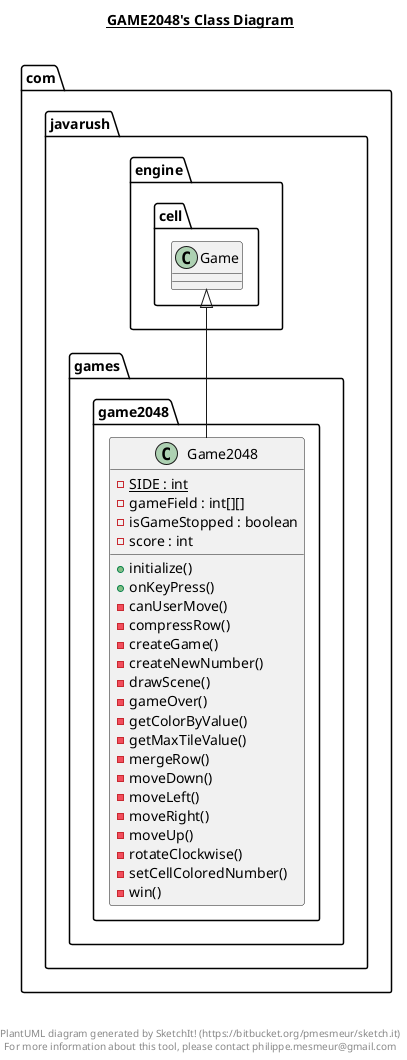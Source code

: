 @startuml

title __GAME2048's Class Diagram__\n

  namespace com.javarush.games.game2048 {
    class com.javarush.games.game2048.Game2048 {
        {static} - SIDE : int
        - gameField : int[][]
        - isGameStopped : boolean
        - score : int
        + initialize()
        + onKeyPress()
        - canUserMove()
        - compressRow()
        - createGame()
        - createNewNumber()
        - drawScene()
        - gameOver()
        - getColorByValue()
        - getMaxTileValue()
        - mergeRow()
        - moveDown()
        - moveLeft()
        - moveRight()
        - moveUp()
        - rotateClockwise()
        - setCellColoredNumber()
        - win()
    }
  }
  

  com.javarush.games.game2048.Game2048 -up-|> com.javarush.engine.cell.Game


right footer


PlantUML diagram generated by SketchIt! (https://bitbucket.org/pmesmeur/sketch.it)
For more information about this tool, please contact philippe.mesmeur@gmail.com
endfooter

@enduml
